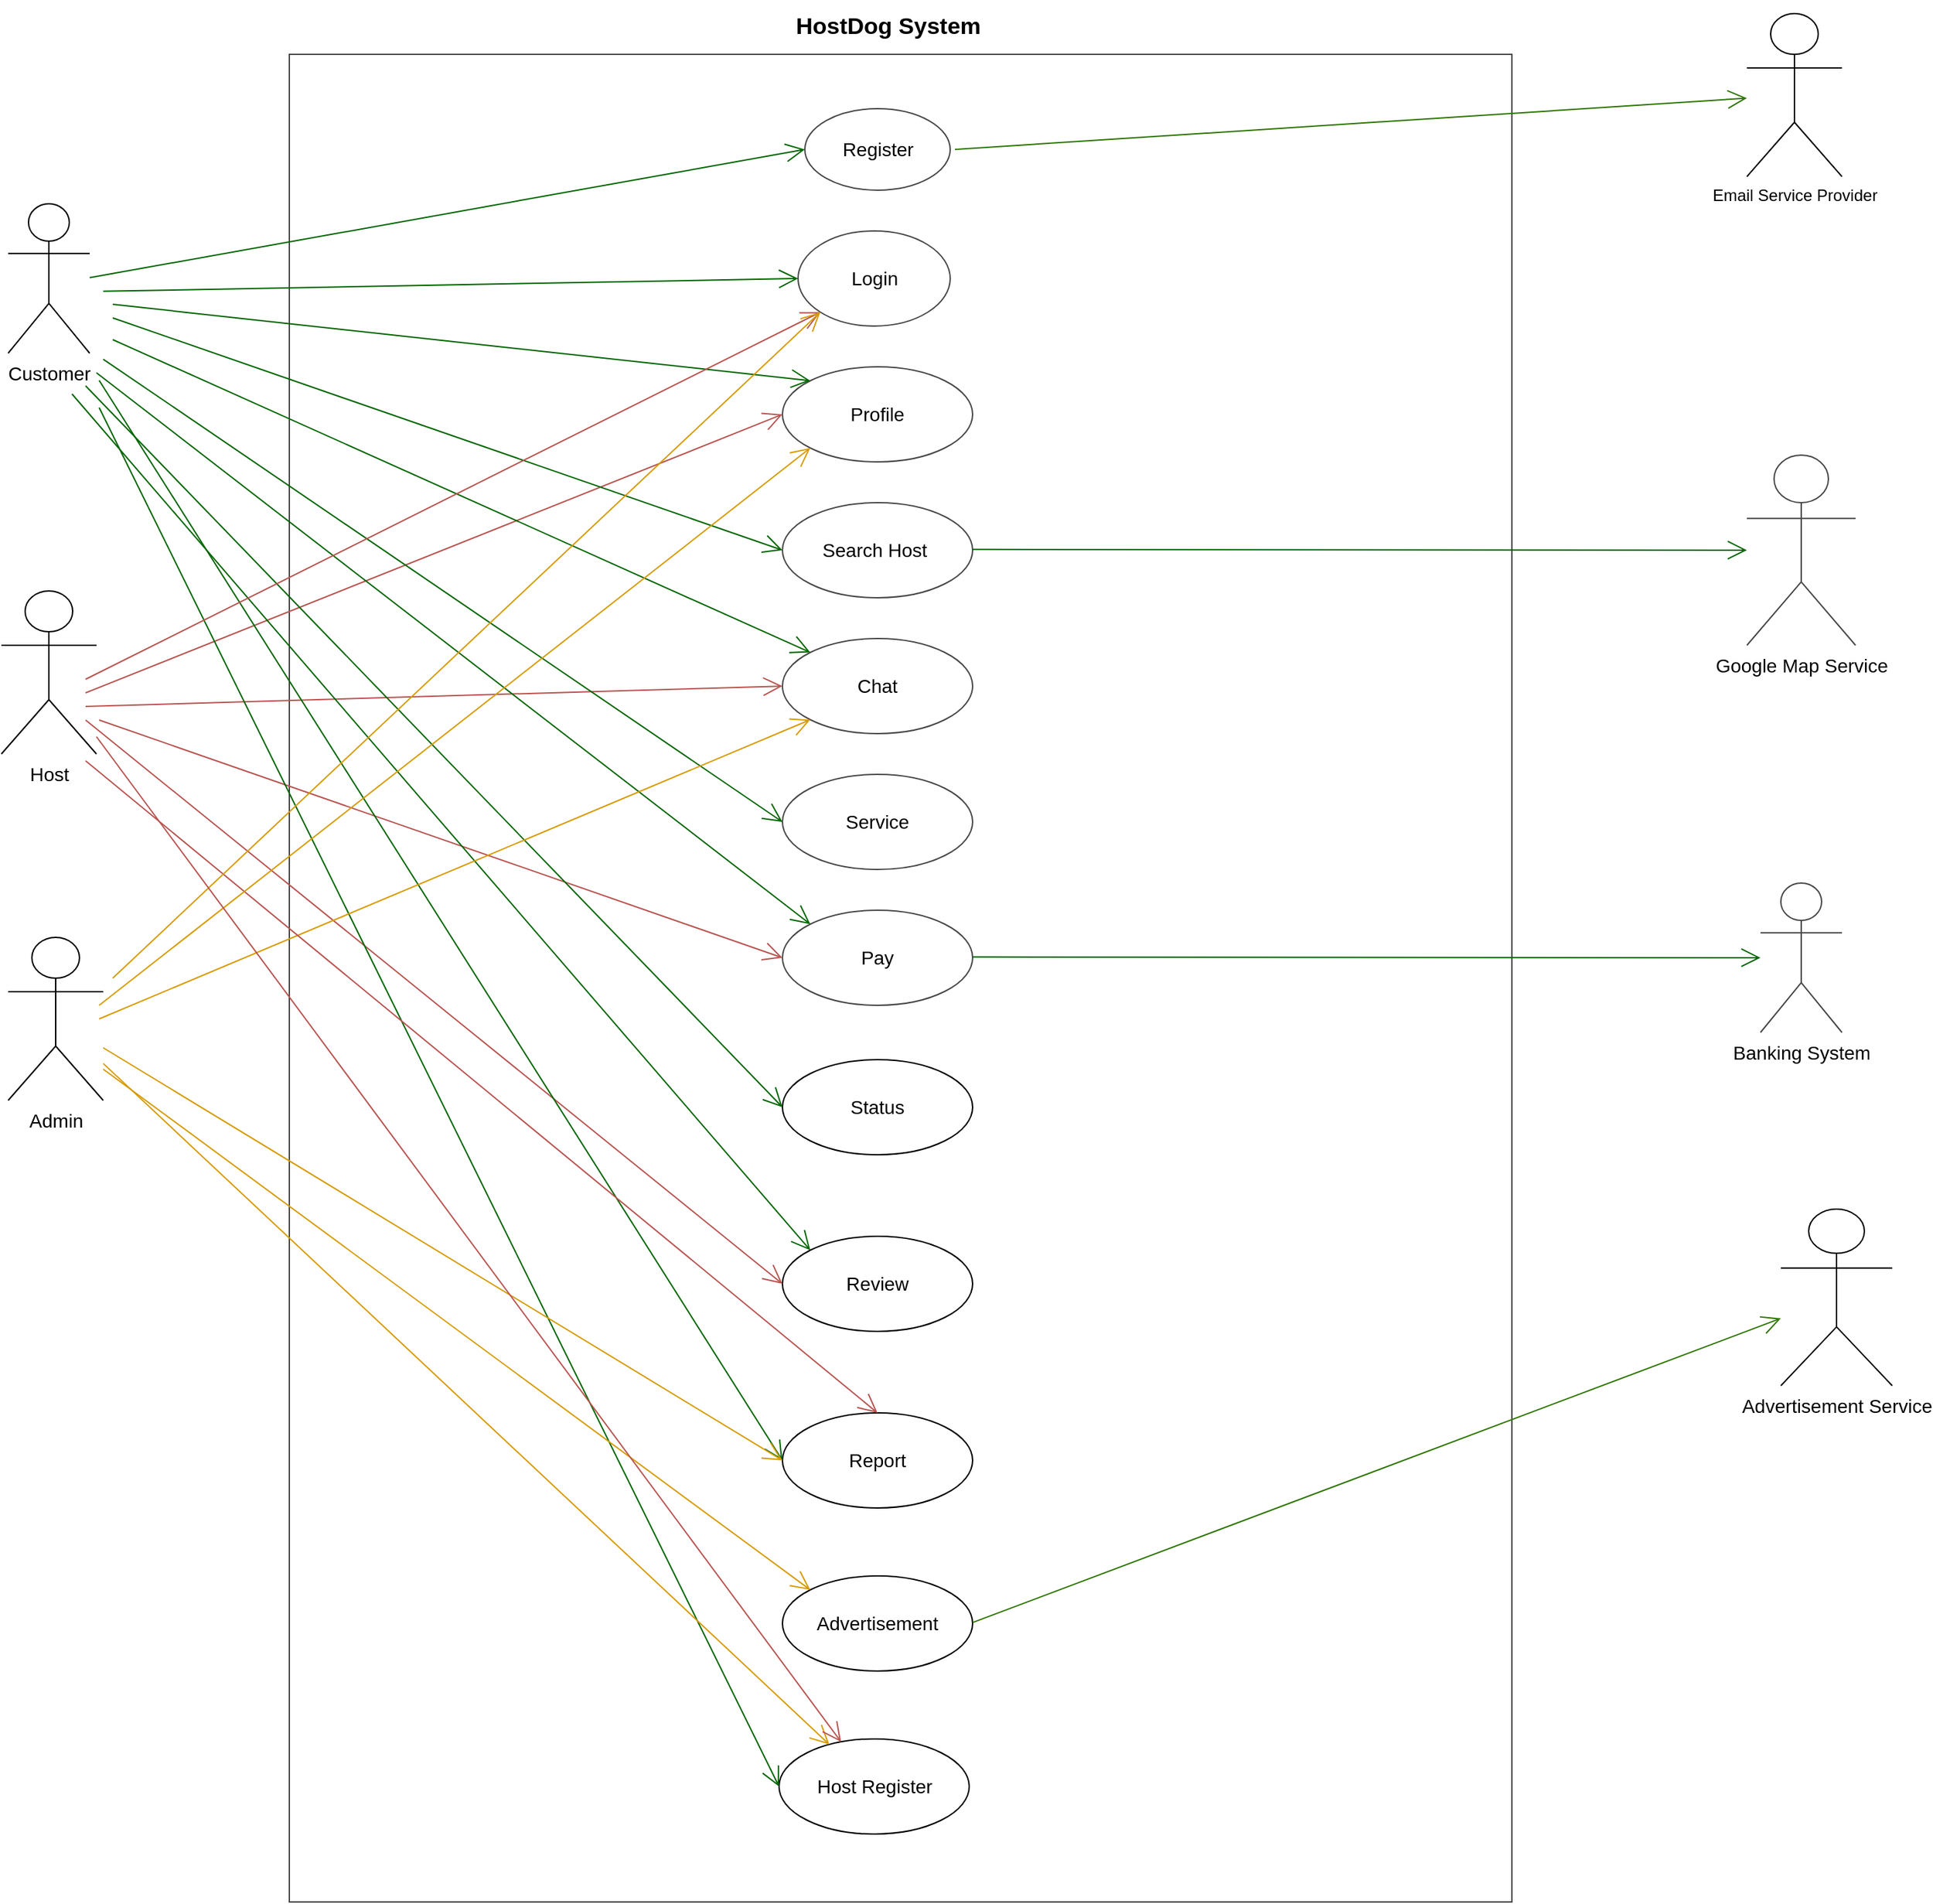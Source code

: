 <mxfile version="14.5.7" type="github" pages="6">
  <diagram id="Mexyh-QVfdH1IOvwsXVK" name="UseCaseDiagram">
    <mxGraphModel dx="3472" dy="1752" grid="1" gridSize="10" guides="1" tooltips="1" connect="1" arrows="1" fold="1" page="1" pageScale="1" pageWidth="2336" pageHeight="1654" math="0" shadow="0">
      <root>
        <mxCell id="0" />
        <mxCell id="1" parent="0" />
        <mxCell id="7seke5HGJvDBwEhgYmq8-2" value="" style="whiteSpace=wrap;html=1;strokeColor=#474747;fontSize=14;" parent="1" vertex="1">
          <mxGeometry x="700" y="80" width="900" height="1360" as="geometry" />
        </mxCell>
        <mxCell id="7seke5HGJvDBwEhgYmq8-4" value="&lt;font style=&quot;font-size: 14px;&quot;&gt;Banking System&lt;/font&gt;" style="shape=umlActor;verticalLabelPosition=bottom;verticalAlign=top;html=1;strokeColor=#474747;fontSize=14;" parent="1" vertex="1">
          <mxGeometry x="1783" y="690" width="60" height="110" as="geometry" />
        </mxCell>
        <mxCell id="7seke5HGJvDBwEhgYmq8-5" value="&lt;font style=&quot;font-size: 14px;&quot;&gt;Pay&lt;/font&gt;" style="ellipse;whiteSpace=wrap;html=1;strokeColor=#474747;fontSize=14;" parent="1" vertex="1">
          <mxGeometry x="1063" y="710" width="140" height="70" as="geometry" />
        </mxCell>
        <mxCell id="7seke5HGJvDBwEhgYmq8-10" value="&lt;font style=&quot;font-size: 14px;&quot;&gt;Register&lt;/font&gt;" style="ellipse;whiteSpace=wrap;html=1;strokeColor=#474747;fontSize=14;" parent="1" vertex="1">
          <mxGeometry x="1079.5" y="120" width="107" height="60" as="geometry" />
        </mxCell>
        <mxCell id="7seke5HGJvDBwEhgYmq8-11" value="&lt;font style=&quot;font-size: 14px;&quot;&gt;Login&lt;/font&gt;" style="ellipse;whiteSpace=wrap;html=1;strokeColor=#474747;fontSize=14;" parent="1" vertex="1">
          <mxGeometry x="1074.5" y="210" width="112" height="70" as="geometry" />
        </mxCell>
        <mxCell id="7seke5HGJvDBwEhgYmq8-12" value="Search Host&amp;nbsp;" style="ellipse;whiteSpace=wrap;html=1;strokeColor=#474747;fontSize=14;" parent="1" vertex="1">
          <mxGeometry x="1063" y="410" width="140" height="70" as="geometry" />
        </mxCell>
        <mxCell id="7seke5HGJvDBwEhgYmq8-13" value="Service" style="ellipse;whiteSpace=wrap;html=1;strokeColor=#474747;fontSize=14;" parent="1" vertex="1">
          <mxGeometry x="1063" y="610" width="140" height="70" as="geometry" />
        </mxCell>
        <mxCell id="7seke5HGJvDBwEhgYmq8-14" value="Chat" style="ellipse;whiteSpace=wrap;html=1;strokeColor=#474747;fontSize=14;" parent="1" vertex="1">
          <mxGeometry x="1063" y="510" width="140" height="70" as="geometry" />
        </mxCell>
        <mxCell id="7seke5HGJvDBwEhgYmq8-15" value="Profile" style="ellipse;whiteSpace=wrap;html=1;strokeColor=#474747;fontSize=14;" parent="1" vertex="1">
          <mxGeometry x="1063" y="310" width="140" height="70" as="geometry" />
        </mxCell>
        <mxCell id="7seke5HGJvDBwEhgYmq8-16" value="&lt;font style=&quot;font-size: 14px;&quot;&gt;Google Map Service&lt;/font&gt;" style="shape=umlActor;verticalLabelPosition=bottom;verticalAlign=top;html=1;strokeColor=#474747;fontSize=14;" parent="1" vertex="1">
          <mxGeometry x="1773" y="375" width="80" height="140" as="geometry" />
        </mxCell>
        <mxCell id="jK9EU0Y0JL07u-Nn-iWM-1" value="Status" style="ellipse;whiteSpace=wrap;html=1;fontSize=14;" parent="1" vertex="1">
          <mxGeometry x="1063" y="820" width="140" height="70" as="geometry" />
        </mxCell>
        <mxCell id="jK9EU0Y0JL07u-Nn-iWM-4" value="Review" style="ellipse;whiteSpace=wrap;html=1;fontSize=14;" parent="1" vertex="1">
          <mxGeometry x="1063" y="950" width="140" height="70" as="geometry" />
        </mxCell>
        <mxCell id="jK9EU0Y0JL07u-Nn-iWM-5" value="Report" style="ellipse;whiteSpace=wrap;html=1;fontSize=14;" parent="1" vertex="1">
          <mxGeometry x="1063" y="1080" width="140" height="70" as="geometry" />
        </mxCell>
        <mxCell id="jK9EU0Y0JL07u-Nn-iWM-6" value="Advertisement" style="ellipse;whiteSpace=wrap;html=1;fontSize=14;" parent="1" vertex="1">
          <mxGeometry x="1063" y="1200" width="140" height="70" as="geometry" />
        </mxCell>
        <mxCell id="jK9EU0Y0JL07u-Nn-iWM-7" value="Host Register" style="ellipse;whiteSpace=wrap;html=1;fontSize=14;" parent="1" vertex="1">
          <mxGeometry x="1060.5" y="1320" width="140" height="70" as="geometry" />
        </mxCell>
        <mxCell id="jK9EU0Y0JL07u-Nn-iWM-9" value="&lt;font style=&quot;font-size: 14px;&quot;&gt;Customer&lt;/font&gt;" style="shape=umlActor;verticalLabelPosition=bottom;verticalAlign=top;html=1;fontSize=14;" parent="1" vertex="1">
          <mxGeometry x="493" y="190" width="60" height="110" as="geometry" />
        </mxCell>
        <mxCell id="jK9EU0Y0JL07u-Nn-iWM-10" value="Host" style="shape=umlActor;verticalLabelPosition=bottom;verticalAlign=top;html=1;fontSize=14;" parent="1" vertex="1">
          <mxGeometry x="488" y="475" width="70" height="120" as="geometry" />
        </mxCell>
        <mxCell id="jK9EU0Y0JL07u-Nn-iWM-11" value="Admin" style="shape=umlActor;verticalLabelPosition=bottom;verticalAlign=top;html=1;fontSize=14;" parent="1" vertex="1">
          <mxGeometry x="493" y="730" width="70" height="120" as="geometry" />
        </mxCell>
        <mxCell id="jK9EU0Y0JL07u-Nn-iWM-15" value="" style="endArrow=open;endFill=1;endSize=12;html=1;fontSize=14;entryX=0;entryY=0.5;entryDx=0;entryDy=0;strokeColor=#006600;" parent="1" target="7seke5HGJvDBwEhgYmq8-10" edge="1">
          <mxGeometry width="160" relative="1" as="geometry">
            <mxPoint x="553" y="244.41" as="sourcePoint" />
            <mxPoint x="713" y="244.41" as="targetPoint" />
          </mxGeometry>
        </mxCell>
        <mxCell id="0R_Olsu7EFZOtXzp0MoQ-6" value="" style="endArrow=open;endFill=1;endSize=12;html=1;entryX=0;entryY=0.5;entryDx=0;entryDy=0;fillColor=#f8cecc;strokeColor=#b85450;" parent="1" target="7seke5HGJvDBwEhgYmq8-15" edge="1">
          <mxGeometry width="160" relative="1" as="geometry">
            <mxPoint x="550" y="550" as="sourcePoint" />
            <mxPoint x="628" y="560" as="targetPoint" />
          </mxGeometry>
        </mxCell>
        <mxCell id="jK9EU0Y0JL07u-Nn-iWM-16" value="" style="endArrow=open;endFill=1;endSize=12;html=1;fontSize=14;entryX=0;entryY=0.5;entryDx=0;entryDy=0;strokeColor=#006600;" parent="1" target="7seke5HGJvDBwEhgYmq8-11" edge="1">
          <mxGeometry width="160" relative="1" as="geometry">
            <mxPoint x="563" y="254.41" as="sourcePoint" />
            <mxPoint x="1089.5" y="160" as="targetPoint" />
          </mxGeometry>
        </mxCell>
        <mxCell id="0R_Olsu7EFZOtXzp0MoQ-7" value="" style="endArrow=open;endFill=1;endSize=12;html=1;entryX=0;entryY=0.5;entryDx=0;entryDy=0;fillColor=#f8cecc;strokeColor=#b85450;" parent="1" target="7seke5HGJvDBwEhgYmq8-14" edge="1">
          <mxGeometry width="160" relative="1" as="geometry">
            <mxPoint x="550" y="560" as="sourcePoint" />
            <mxPoint x="710" y="560" as="targetPoint" />
          </mxGeometry>
        </mxCell>
        <mxCell id="jK9EU0Y0JL07u-Nn-iWM-17" value="" style="endArrow=open;endFill=1;endSize=12;html=1;fontSize=14;entryX=0;entryY=0;entryDx=0;entryDy=0;strokeColor=#006600;" parent="1" target="7seke5HGJvDBwEhgYmq8-15" edge="1">
          <mxGeometry width="160" relative="1" as="geometry">
            <mxPoint x="570" y="264" as="sourcePoint" />
            <mxPoint x="1099.5" y="170" as="targetPoint" />
          </mxGeometry>
        </mxCell>
        <mxCell id="jK9EU0Y0JL07u-Nn-iWM-18" value="" style="endArrow=open;endFill=1;endSize=12;html=1;fontSize=14;entryX=0;entryY=0.5;entryDx=0;entryDy=0;strokeColor=#006600;" parent="1" target="7seke5HGJvDBwEhgYmq8-12" edge="1">
          <mxGeometry width="160" relative="1" as="geometry">
            <mxPoint x="570" y="274" as="sourcePoint" />
            <mxPoint x="1109.5" y="180" as="targetPoint" />
          </mxGeometry>
        </mxCell>
        <mxCell id="jK9EU0Y0JL07u-Nn-iWM-19" value="" style="endArrow=open;endFill=1;endSize=12;html=1;fontSize=14;entryX=0;entryY=0;entryDx=0;entryDy=0;strokeColor=#006600;" parent="1" target="7seke5HGJvDBwEhgYmq8-14" edge="1">
          <mxGeometry width="160" relative="1" as="geometry">
            <mxPoint x="570" y="290" as="sourcePoint" />
            <mxPoint x="1119.5" y="190" as="targetPoint" />
          </mxGeometry>
        </mxCell>
        <mxCell id="jK9EU0Y0JL07u-Nn-iWM-20" value="" style="endArrow=open;endFill=1;endSize=12;html=1;fontSize=14;entryX=0;entryY=0.5;entryDx=0;entryDy=0;strokeColor=#006600;" parent="1" target="7seke5HGJvDBwEhgYmq8-13" edge="1">
          <mxGeometry width="160" relative="1" as="geometry">
            <mxPoint x="563" y="304.41" as="sourcePoint" />
            <mxPoint x="1089.5" y="210" as="targetPoint" />
          </mxGeometry>
        </mxCell>
        <mxCell id="0R_Olsu7EFZOtXzp0MoQ-8" value="" style="endArrow=open;endFill=1;endSize=12;html=1;entryX=0;entryY=0.5;entryDx=0;entryDy=0;fillColor=#f8cecc;strokeColor=#b85450;" parent="1" target="jK9EU0Y0JL07u-Nn-iWM-4" edge="1">
          <mxGeometry width="160" relative="1" as="geometry">
            <mxPoint x="550" y="570" as="sourcePoint" />
            <mxPoint x="710" y="570" as="targetPoint" />
          </mxGeometry>
        </mxCell>
        <mxCell id="0R_Olsu7EFZOtXzp0MoQ-9" value="" style="endArrow=open;endFill=1;endSize=12;html=1;entryX=0;entryY=0.5;entryDx=0;entryDy=0;fillColor=#f8cecc;strokeColor=#b85450;" parent="1" target="7seke5HGJvDBwEhgYmq8-5" edge="1">
          <mxGeometry width="160" relative="1" as="geometry">
            <mxPoint x="560" y="570" as="sourcePoint" />
            <mxPoint x="720" y="570" as="targetPoint" />
          </mxGeometry>
        </mxCell>
        <mxCell id="jK9EU0Y0JL07u-Nn-iWM-21" value="" style="endArrow=open;endFill=1;endSize=12;html=1;fontSize=14;entryX=0;entryY=0;entryDx=0;entryDy=0;strokeColor=#006600;" parent="1" target="7seke5HGJvDBwEhgYmq8-5" edge="1">
          <mxGeometry width="160" relative="1" as="geometry">
            <mxPoint x="558" y="314.41" as="sourcePoint" />
            <mxPoint x="1084.5" y="220" as="targetPoint" />
          </mxGeometry>
        </mxCell>
        <mxCell id="jK9EU0Y0JL07u-Nn-iWM-22" value="" style="endArrow=open;endFill=1;endSize=12;html=1;fontSize=14;entryX=0;entryY=0.5;entryDx=0;entryDy=0;strokeColor=#006600;" parent="1" target="jK9EU0Y0JL07u-Nn-iWM-1" edge="1">
          <mxGeometry width="160" relative="1" as="geometry">
            <mxPoint x="550" y="324" as="sourcePoint" />
            <mxPoint x="1073" y="755.0" as="targetPoint" />
          </mxGeometry>
        </mxCell>
        <mxCell id="jK9EU0Y0JL07u-Nn-iWM-23" value="" style="endArrow=open;endFill=1;endSize=12;html=1;fontSize=14;entryX=0;entryY=0;entryDx=0;entryDy=0;strokeColor=#006600;" parent="1" target="jK9EU0Y0JL07u-Nn-iWM-4" edge="1">
          <mxGeometry width="160" relative="1" as="geometry">
            <mxPoint x="540" y="330" as="sourcePoint" />
            <mxPoint x="1073" y="865.0" as="targetPoint" />
          </mxGeometry>
        </mxCell>
        <mxCell id="jK9EU0Y0JL07u-Nn-iWM-24" value="" style="endArrow=open;endFill=1;endSize=12;html=1;fontSize=14;entryX=0;entryY=0.5;entryDx=0;entryDy=0;strokeColor=#006600;" parent="1" target="jK9EU0Y0JL07u-Nn-iWM-5" edge="1">
          <mxGeometry width="160" relative="1" as="geometry">
            <mxPoint x="560" y="320" as="sourcePoint" />
            <mxPoint x="1083" y="875.0" as="targetPoint" />
          </mxGeometry>
        </mxCell>
        <mxCell id="jK9EU0Y0JL07u-Nn-iWM-26" value="" style="endArrow=open;endFill=1;endSize=12;html=1;fontSize=14;entryX=0;entryY=0.5;entryDx=0;entryDy=0;strokeColor=#006600;" parent="1" target="jK9EU0Y0JL07u-Nn-iWM-7" edge="1">
          <mxGeometry width="160" relative="1" as="geometry">
            <mxPoint x="560" y="340" as="sourcePoint" />
            <mxPoint x="1103" y="895.0" as="targetPoint" />
          </mxGeometry>
        </mxCell>
        <mxCell id="PkpVMLmQylYjBKygu8ZR-4" value="" style="endArrow=open;endFill=1;endSize=12;html=1;fontSize=14;fillColor=#ffe6cc;strokeColor=#d79b00;" parent="1" source="jK9EU0Y0JL07u-Nn-iWM-11" target="jK9EU0Y0JL07u-Nn-iWM-7" edge="1">
          <mxGeometry width="160" relative="1" as="geometry">
            <mxPoint x="563" y="910.002" as="sourcePoint" />
            <mxPoint x="1063" y="1213.74" as="targetPoint" />
          </mxGeometry>
        </mxCell>
        <mxCell id="jK9EU0Y0JL07u-Nn-iWM-27" value="" style="endArrow=open;endFill=1;endSize=12;html=1;fontSize=14;strokeColor=#006600;" parent="1" target="7seke5HGJvDBwEhgYmq8-4" edge="1">
          <mxGeometry width="160" relative="1" as="geometry">
            <mxPoint x="1203" y="744.41" as="sourcePoint" />
            <mxPoint x="1363" y="744.41" as="targetPoint" />
          </mxGeometry>
        </mxCell>
        <mxCell id="PkpVMLmQylYjBKygu8ZR-3" value="" style="endArrow=open;endFill=1;endSize=12;html=1;fontSize=14;entryX=0;entryY=0.5;entryDx=0;entryDy=0;fillColor=#ffe6cc;strokeColor=#d79b00;" parent="1" source="jK9EU0Y0JL07u-Nn-iWM-11" target="jK9EU0Y0JL07u-Nn-iWM-5" edge="1">
          <mxGeometry width="160" relative="1" as="geometry">
            <mxPoint x="630" y="840" as="sourcePoint" />
            <mxPoint x="1033" y="1070.59" as="targetPoint" />
          </mxGeometry>
        </mxCell>
        <mxCell id="jK9EU0Y0JL07u-Nn-iWM-28" value="" style="endArrow=open;endFill=1;endSize=12;html=1;fontSize=14;strokeColor=#006600;" parent="1" target="7seke5HGJvDBwEhgYmq8-16" edge="1">
          <mxGeometry width="160" relative="1" as="geometry">
            <mxPoint x="1203" y="444.41" as="sourcePoint" />
            <mxPoint x="1363" y="444.41" as="targetPoint" />
          </mxGeometry>
        </mxCell>
        <mxCell id="0R_Olsu7EFZOtXzp0MoQ-10" value="" style="endArrow=open;endFill=1;endSize=12;html=1;entryX=0;entryY=1;entryDx=0;entryDy=0;fillColor=#f8cecc;strokeColor=#b85450;" parent="1" target="7seke5HGJvDBwEhgYmq8-11" edge="1">
          <mxGeometry width="160" relative="1" as="geometry">
            <mxPoint x="550" y="540" as="sourcePoint" />
            <mxPoint x="710" y="540" as="targetPoint" />
          </mxGeometry>
        </mxCell>
        <mxCell id="jK9EU0Y0JL07u-Nn-iWM-30" value="" style="endArrow=open;endFill=1;endSize=12;html=1;fontSize=14;entryX=0;entryY=0;entryDx=0;entryDy=0;fillColor=#ffe6cc;strokeColor=#d79b00;" parent="1" target="jK9EU0Y0JL07u-Nn-iWM-6" edge="1">
          <mxGeometry width="160" relative="1" as="geometry">
            <mxPoint x="563" y="827.0" as="sourcePoint" />
            <mxPoint x="1085.21" y="1106.426" as="targetPoint" />
          </mxGeometry>
        </mxCell>
        <mxCell id="0R_Olsu7EFZOtXzp0MoQ-11" value="" style="endArrow=open;endFill=1;endSize=12;html=1;entryX=0;entryY=1;entryDx=0;entryDy=0;fillColor=#ffe6cc;strokeColor=#d79b00;" parent="1" target="7seke5HGJvDBwEhgYmq8-14" edge="1">
          <mxGeometry width="160" relative="1" as="geometry">
            <mxPoint x="560" y="790" as="sourcePoint" />
            <mxPoint x="720" y="790" as="targetPoint" />
          </mxGeometry>
        </mxCell>
        <mxCell id="0R_Olsu7EFZOtXzp0MoQ-12" value="" style="endArrow=open;endFill=1;endSize=12;html=1;entryX=0.5;entryY=0;entryDx=0;entryDy=0;fillColor=#f8cecc;strokeColor=#b85450;" parent="1" target="jK9EU0Y0JL07u-Nn-iWM-5" edge="1">
          <mxGeometry width="160" relative="1" as="geometry">
            <mxPoint x="550" y="600" as="sourcePoint" />
            <mxPoint x="710" y="600" as="targetPoint" />
          </mxGeometry>
        </mxCell>
        <mxCell id="zLv4j2PLIOaYH048e3H3-1" value="Advertisement Service" style="shape=umlActor;verticalLabelPosition=bottom;verticalAlign=top;html=1;fontSize=14;" parent="1" vertex="1">
          <mxGeometry x="1798" y="930" width="82" height="130" as="geometry" />
        </mxCell>
        <mxCell id="0R_Olsu7EFZOtXzp0MoQ-13" value="" style="endArrow=open;endFill=1;endSize=12;html=1;entryX=0;entryY=1;entryDx=0;entryDy=0;fillColor=#ffe6cc;strokeColor=#d79b00;" parent="1" target="7seke5HGJvDBwEhgYmq8-15" edge="1">
          <mxGeometry width="160" relative="1" as="geometry">
            <mxPoint x="560" y="780" as="sourcePoint" />
            <mxPoint x="720" y="780" as="targetPoint" />
          </mxGeometry>
        </mxCell>
        <mxCell id="zLv4j2PLIOaYH048e3H3-2" value="" style="endArrow=open;endFill=1;endSize=12;html=1;fontSize=14;fillColor=#60a917;strokeColor=#2D7600;" parent="1" target="zLv4j2PLIOaYH048e3H3-1" edge="1">
          <mxGeometry width="160" relative="1" as="geometry">
            <mxPoint x="1203" y="1234.29" as="sourcePoint" />
            <mxPoint x="1363" y="1234.29" as="targetPoint" />
          </mxGeometry>
        </mxCell>
        <mxCell id="0R_Olsu7EFZOtXzp0MoQ-14" value="" style="endArrow=open;endFill=1;endSize=12;html=1;entryX=0;entryY=1;entryDx=0;entryDy=0;fillColor=#ffe6cc;strokeColor=#d79b00;" parent="1" target="7seke5HGJvDBwEhgYmq8-11" edge="1">
          <mxGeometry width="160" relative="1" as="geometry">
            <mxPoint x="570" y="760" as="sourcePoint" />
            <mxPoint x="730" y="760" as="targetPoint" />
          </mxGeometry>
        </mxCell>
        <mxCell id="PkpVMLmQylYjBKygu8ZR-9" value="" style="endArrow=open;endFill=1;endSize=12;html=1;fillColor=#f8cecc;strokeColor=#b85450;" parent="1" source="jK9EU0Y0JL07u-Nn-iWM-10" target="jK9EU0Y0JL07u-Nn-iWM-7" edge="1">
          <mxGeometry width="160" relative="1" as="geometry">
            <mxPoint x="520" y="630" as="sourcePoint" />
            <mxPoint x="1033" y="1045" as="targetPoint" />
          </mxGeometry>
        </mxCell>
        <mxCell id="0R_Olsu7EFZOtXzp0MoQ-17" value="&lt;b&gt;&lt;font style=&quot;font-size: 17px&quot;&gt;HostDog System&lt;/font&gt;&lt;/b&gt;" style="text;html=1;strokeColor=none;fillColor=none;align=center;verticalAlign=middle;whiteSpace=wrap;rounded=0;" parent="1" vertex="1">
          <mxGeometry x="1021" y="40" width="240" height="40" as="geometry" />
        </mxCell>
        <mxCell id="9mJcldZ9zjyjIcuI8sHg-1" value="Email Service Provider" style="shape=umlActor;verticalLabelPosition=bottom;verticalAlign=top;html=1;" parent="1" vertex="1">
          <mxGeometry x="1773" y="50" width="70" height="120" as="geometry" />
        </mxCell>
        <mxCell id="9mJcldZ9zjyjIcuI8sHg-3" value="" style="endArrow=open;endFill=1;endSize=12;html=1;fillColor=#60a917;strokeColor=#2D7600;" parent="1" target="9mJcldZ9zjyjIcuI8sHg-1" edge="1">
          <mxGeometry width="160" relative="1" as="geometry">
            <mxPoint x="1190" y="150" as="sourcePoint" />
            <mxPoint x="1350" y="150" as="targetPoint" />
          </mxGeometry>
        </mxCell>
      </root>
    </mxGraphModel>
  </diagram>
  <diagram id="kon6Zenmqw-0LFxZehq8" name="CLB-Register">
    <mxGraphModel dx="1447" dy="730" grid="1" gridSize="10" guides="1" tooltips="1" connect="1" arrows="1" fold="1" page="1" pageScale="1" pageWidth="1654" pageHeight="1169" math="0" shadow="0">
      <root>
        <mxCell id="cA1usiHI4Ry-v-ok0yh2-0" />
        <mxCell id="cA1usiHI4Ry-v-ok0yh2-1" parent="cA1usiHI4Ry-v-ok0yh2-0" />
        <mxCell id="hT7dHTsYhGbZ_ECYWviY-1" style="edgeStyle=orthogonalEdgeStyle;rounded=0;orthogonalLoop=1;jettySize=auto;html=1;entryX=0;entryY=0.5;entryDx=0;entryDy=0;" parent="cA1usiHI4Ry-v-ok0yh2-1" source="vVb3NQOuNb0TC9THoUii-0" target="hT7dHTsYhGbZ_ECYWviY-0" edge="1">
          <mxGeometry relative="1" as="geometry" />
        </mxCell>
        <mxCell id="vVb3NQOuNb0TC9THoUii-0" value="&lt;font style=&quot;font-size: 14px;&quot;&gt;Customer&lt;/font&gt;" style="shape=umlActor;verticalLabelPosition=bottom;verticalAlign=top;html=1;fontSize=14;" parent="cA1usiHI4Ry-v-ok0yh2-1" vertex="1">
          <mxGeometry x="238" y="20" width="60" height="110" as="geometry" />
        </mxCell>
        <mxCell id="Qlz9cl2_w5BcEz7_zVPJ-0" value="RegisterForm" style="shape=umlBoundary;whiteSpace=wrap;html=1;" parent="cA1usiHI4Ry-v-ok0yh2-1" vertex="1">
          <mxGeometry x="414" y="250" width="140" height="110" as="geometry" />
        </mxCell>
        <mxCell id="Qlz9cl2_w5BcEz7_zVPJ-1" value="RegisterController" style="ellipse;shape=umlControl;whiteSpace=wrap;html=1;" parent="cA1usiHI4Ry-v-ok0yh2-1" vertex="1">
          <mxGeometry x="750" y="300" width="116" height="130" as="geometry" />
        </mxCell>
        <mxCell id="3HvZLthq94q8G1NZ67yi-3" style="edgeStyle=orthogonalEdgeStyle;rounded=0;orthogonalLoop=1;jettySize=auto;html=1;" parent="cA1usiHI4Ry-v-ok0yh2-1" source="hT7dHTsYhGbZ_ECYWviY-0" edge="1">
          <mxGeometry relative="1" as="geometry">
            <mxPoint x="1318" y="75" as="targetPoint" />
          </mxGeometry>
        </mxCell>
        <mxCell id="hT7dHTsYhGbZ_ECYWviY-0" value="Register" style="ellipse;whiteSpace=wrap;html=1;" parent="cA1usiHI4Ry-v-ok0yh2-1" vertex="1">
          <mxGeometry x="748" y="40" width="140" height="70" as="geometry" />
        </mxCell>
        <mxCell id="Qlz9cl2_w5BcEz7_zVPJ-3" value="Account" style="ellipse;shape=umlEntity;whiteSpace=wrap;html=1;" parent="cA1usiHI4Ry-v-ok0yh2-1" vertex="1">
          <mxGeometry x="750" y="584" width="120" height="120" as="geometry" />
        </mxCell>
        <mxCell id="3HvZLthq94q8G1NZ67yi-1" value="&lt;font style=&quot;font-size: 14px;&quot;&gt;Customer&lt;/font&gt;" style="shape=umlActor;verticalLabelPosition=bottom;verticalAlign=top;html=1;fontSize=14;" parent="cA1usiHI4Ry-v-ok0yh2-1" vertex="1">
          <mxGeometry x="130" y="240" width="60" height="110" as="geometry" />
        </mxCell>
        <mxCell id="3HvZLthq94q8G1NZ67yi-2" value="Email Service Provider" style="shape=umlActor;verticalLabelPosition=bottom;verticalAlign=top;html=1;" parent="cA1usiHI4Ry-v-ok0yh2-1" vertex="1">
          <mxGeometry x="1318" y="20" width="60" height="100" as="geometry" />
        </mxCell>
        <mxCell id="hu-85MAL2ENkbZeGFaKE-0" value="Email System" style="shape=umlBoundary;whiteSpace=wrap;html=1;" parent="cA1usiHI4Ry-v-ok0yh2-1" vertex="1">
          <mxGeometry x="1080" y="252.5" width="130" height="105" as="geometry" />
        </mxCell>
        <mxCell id="hu-85MAL2ENkbZeGFaKE-1" value="&lt;font style=&quot;font-size: 14px&quot;&gt;2//Make register&lt;/font&gt;" style="endArrow=open;endFill=1;endSize=12;html=1;entryX=-0.026;entryY=0.562;entryDx=0;entryDy=0;entryPerimeter=0;exitX=1.015;exitY=0.535;exitDx=0;exitDy=0;exitPerimeter=0;" parent="cA1usiHI4Ry-v-ok0yh2-1" source="Qlz9cl2_w5BcEz7_zVPJ-0" target="Qlz9cl2_w5BcEz7_zVPJ-1" edge="1">
          <mxGeometry x="0.202" y="29" width="160" relative="1" as="geometry">
            <mxPoint x="550" y="330" as="sourcePoint" />
            <mxPoint x="610" y="304.5" as="targetPoint" />
            <mxPoint as="offset" />
          </mxGeometry>
        </mxCell>
        <mxCell id="hu-85MAL2ENkbZeGFaKE-2" value="&lt;font style=&quot;font-size: 14px&quot;&gt;3// Check duplicate&lt;/font&gt;" style="endArrow=open;endFill=1;endSize=12;html=1;entryX=-0.031;entryY=0.519;entryDx=0;entryDy=0;entryPerimeter=0;exitX=1.001;exitY=0.596;exitDx=0;exitDy=0;exitPerimeter=0;" parent="cA1usiHI4Ry-v-ok0yh2-1" source="Qlz9cl2_w5BcEz7_zVPJ-1" target="hu-85MAL2ENkbZeGFaKE-0" edge="1">
          <mxGeometry x="-1" y="-190" width="160" relative="1" as="geometry">
            <mxPoint x="836" y="357.5" as="sourcePoint" />
            <mxPoint x="996" y="357.5" as="targetPoint" />
            <mxPoint x="-197" y="-48" as="offset" />
          </mxGeometry>
        </mxCell>
        <mxCell id="I6n1NVJinmyCzIgmMZjx-0" value="4//Confirm email" style="edgeLabel;html=1;align=center;verticalAlign=middle;resizable=0;points=[];fontSize=14;" parent="hu-85MAL2ENkbZeGFaKE-2" connectable="0" vertex="1">
          <mxGeometry x="-0.165" y="2" relative="1" as="geometry">
            <mxPoint x="-12.69" y="-26.29" as="offset" />
          </mxGeometry>
        </mxCell>
        <mxCell id="hu-85MAL2ENkbZeGFaKE-3" value="" style="endArrow=open;endFill=1;endSize=12;html=1;entryX=-0.029;entryY=0.518;entryDx=0;entryDy=0;entryPerimeter=0;" parent="cA1usiHI4Ry-v-ok0yh2-1" target="Qlz9cl2_w5BcEz7_zVPJ-0" edge="1">
          <mxGeometry width="160" relative="1" as="geometry">
            <mxPoint x="190" y="307" as="sourcePoint" />
            <mxPoint x="280" y="304.5" as="targetPoint" />
          </mxGeometry>
        </mxCell>
        <mxCell id="qSIsPP6fUrd50bmzlpF6-2" value="&lt;font style=&quot;font-size: 16px&quot;&gt;1//Submit registration form&lt;/font&gt;" style="edgeLabel;html=1;align=center;verticalAlign=bottom;resizable=0;points=[];labelPosition=center;verticalLabelPosition=top;" parent="hu-85MAL2ENkbZeGFaKE-3" vertex="1" connectable="0">
          <mxGeometry x="0.182" y="-4" relative="1" as="geometry">
            <mxPoint x="-22" y="-20.99" as="offset" />
          </mxGeometry>
        </mxCell>
        <mxCell id="F-82TTOImk3TlKUgmldE-2" value="&lt;font style=&quot;font-size: 16px&quot;&gt;7//Get account information&lt;/font&gt;" style="edgeLabel;html=1;align=center;verticalAlign=middle;resizable=0;points=[];" parent="hu-85MAL2ENkbZeGFaKE-3" vertex="1" connectable="0">
          <mxGeometry x="-0.347" y="-1" relative="1" as="geometry">
            <mxPoint x="38.57" y="22.01" as="offset" />
          </mxGeometry>
        </mxCell>
        <mxCell id="hu-85MAL2ENkbZeGFaKE-4" value="Email Service Provider" style="shape=umlActor;verticalLabelPosition=bottom;verticalAlign=top;html=1;" parent="cA1usiHI4Ry-v-ok0yh2-1" vertex="1">
          <mxGeometry x="1370" y="260" width="60" height="90" as="geometry" />
        </mxCell>
        <mxCell id="hu-85MAL2ENkbZeGFaKE-5" value="&lt;font style=&quot;font-size: 14px&quot;&gt;5//Confirm email&lt;/font&gt;" style="endArrow=open;endFill=1;endSize=12;html=1;" parent="cA1usiHI4Ry-v-ok0yh2-1" edge="1">
          <mxGeometry y="15" width="160" relative="1" as="geometry">
            <mxPoint x="1210" y="304.5" as="sourcePoint" />
            <mxPoint x="1370" y="304.5" as="targetPoint" />
            <mxPoint y="1" as="offset" />
          </mxGeometry>
        </mxCell>
        <mxCell id="bnhqImv1borsZZYGAI0_-0" value="" style="endArrow=open;endFill=1;endSize=12;html=1;entryX=0.5;entryY=0;entryDx=0;entryDy=0;" parent="cA1usiHI4Ry-v-ok0yh2-1" target="Qlz9cl2_w5BcEz7_zVPJ-3" edge="1">
          <mxGeometry width="160" relative="1" as="geometry">
            <mxPoint x="810" y="430" as="sourcePoint" />
            <mxPoint x="970" y="430" as="targetPoint" />
          </mxGeometry>
        </mxCell>
        <mxCell id="F-82TTOImk3TlKUgmldE-0" value="&lt;font style=&quot;font-size: 16px&quot;&gt;6//Make account&lt;/font&gt;" style="edgeLabel;html=1;align=center;verticalAlign=middle;resizable=0;points=[];" parent="bnhqImv1borsZZYGAI0_-0" vertex="1" connectable="0">
          <mxGeometry x="-0.479" y="4" relative="1" as="geometry">
            <mxPoint x="74" y="40" as="offset" />
          </mxGeometry>
        </mxCell>
      </root>
    </mxGraphModel>
  </diagram>
  <diagram id="2rXCR8b4nmBVMp84sB63" name="CLB-Login">
    <mxGraphModel dx="868" dy="438" grid="1" gridSize="10" guides="1" tooltips="1" connect="1" arrows="1" fold="1" page="1" pageScale="1" pageWidth="1654" pageHeight="1169" math="0" shadow="0">
      <root>
        <mxCell id="kfWoRPcMvtJoPvEGtfzC-0" />
        <mxCell id="kfWoRPcMvtJoPvEGtfzC-1" parent="kfWoRPcMvtJoPvEGtfzC-0" />
        <mxCell id="gEOvWEnlqOa-AiD608XF-0" style="edgeStyle=orthogonalEdgeStyle;rounded=0;orthogonalLoop=1;jettySize=auto;html=1;entryX=0;entryY=0.5;entryDx=0;entryDy=0;" parent="kfWoRPcMvtJoPvEGtfzC-1" source="gEOvWEnlqOa-AiD608XF-1" target="gEOvWEnlqOa-AiD608XF-2" edge="1">
          <mxGeometry relative="1" as="geometry" />
        </mxCell>
        <mxCell id="gEOvWEnlqOa-AiD608XF-1" value="&lt;font style=&quot;font-size: 14px;&quot;&gt;Customer&lt;/font&gt;" style="shape=umlActor;verticalLabelPosition=bottom;verticalAlign=top;html=1;fontSize=14;" parent="kfWoRPcMvtJoPvEGtfzC-1" vertex="1">
          <mxGeometry x="310" y="20" width="60" height="110" as="geometry" />
        </mxCell>
        <mxCell id="gEOvWEnlqOa-AiD608XF-2" value="Login" style="ellipse;whiteSpace=wrap;html=1;" parent="kfWoRPcMvtJoPvEGtfzC-1" vertex="1">
          <mxGeometry x="820" y="40" width="140" height="70" as="geometry" />
        </mxCell>
        <mxCell id="RGIpCKkgTNXrHRtyxJzd-0" value="LoginForm" style="shape=umlBoundary;whiteSpace=wrap;html=1;" parent="kfWoRPcMvtJoPvEGtfzC-1" vertex="1">
          <mxGeometry x="524" y="250" width="140" height="110" as="geometry" />
        </mxCell>
        <mxCell id="RGIpCKkgTNXrHRtyxJzd-1" value="LoginController" style="ellipse;shape=umlControl;whiteSpace=wrap;html=1;" parent="kfWoRPcMvtJoPvEGtfzC-1" vertex="1">
          <mxGeometry x="858.5" y="300" width="116" height="130" as="geometry" />
        </mxCell>
        <mxCell id="RGIpCKkgTNXrHRtyxJzd-2" value="&lt;font style=&quot;font-size: 14px;&quot;&gt;Customer&lt;/font&gt;" style="shape=umlActor;verticalLabelPosition=bottom;verticalAlign=top;html=1;fontSize=14;" parent="kfWoRPcMvtJoPvEGtfzC-1" vertex="1">
          <mxGeometry x="240" y="240" width="60" height="110" as="geometry" />
        </mxCell>
        <mxCell id="RGIpCKkgTNXrHRtyxJzd-3" value="" style="endArrow=open;endFill=1;endSize=12;html=1;entryX=-0.026;entryY=0.562;entryDx=0;entryDy=0;entryPerimeter=0;exitX=1.015;exitY=0.535;exitDx=0;exitDy=0;exitPerimeter=0;" parent="kfWoRPcMvtJoPvEGtfzC-1" source="RGIpCKkgTNXrHRtyxJzd-0" target="RGIpCKkgTNXrHRtyxJzd-1" edge="1">
          <mxGeometry x="0.202" y="29" width="160" relative="1" as="geometry">
            <mxPoint x="660" y="330" as="sourcePoint" />
            <mxPoint x="720" y="304.5" as="targetPoint" />
            <mxPoint as="offset" />
          </mxGeometry>
        </mxCell>
        <mxCell id="NGkPo3UxEnLcQcfE4mxp-1" value="&lt;font style=&quot;font-size: 16px&quot;&gt;2//Make a login&lt;/font&gt;" style="edgeLabel;html=1;align=center;verticalAlign=middle;resizable=0;points=[];" parent="RGIpCKkgTNXrHRtyxJzd-3" vertex="1" connectable="0">
          <mxGeometry x="-0.214" y="1" relative="1" as="geometry">
            <mxPoint as="offset" />
          </mxGeometry>
        </mxCell>
        <mxCell id="RGIpCKkgTNXrHRtyxJzd-4" value="" style="endArrow=open;endFill=1;endSize=12;html=1;entryX=-0.029;entryY=0.518;entryDx=0;entryDy=0;entryPerimeter=0;" parent="kfWoRPcMvtJoPvEGtfzC-1" target="RGIpCKkgTNXrHRtyxJzd-0" edge="1">
          <mxGeometry width="160" relative="1" as="geometry">
            <mxPoint x="300" y="307" as="sourcePoint" />
            <mxPoint x="390" y="304.5" as="targetPoint" />
          </mxGeometry>
        </mxCell>
        <mxCell id="iLiPjA-qrugXU-KXnqVd-0" value="&lt;font style=&quot;font-size: 16px&quot;&gt;1//Submit login form&lt;br&gt;4//Receive access token&lt;br&gt;&lt;/font&gt;" style="edgeLabel;html=1;align=left;verticalAlign=middle;resizable=0;points=[];" parent="RGIpCKkgTNXrHRtyxJzd-4" vertex="1" connectable="0">
          <mxGeometry x="0.3" y="3" relative="1" as="geometry">
            <mxPoint x="-102.86" y="-23.99" as="offset" />
          </mxGeometry>
        </mxCell>
        <mxCell id="z2cBcHnpE9qOM53k_k_1-0" value="Account" style="ellipse;shape=umlEntity;whiteSpace=wrap;html=1;" parent="kfWoRPcMvtJoPvEGtfzC-1" vertex="1">
          <mxGeometry x="861.5" y="540" width="113" height="110" as="geometry" />
        </mxCell>
        <mxCell id="z2cBcHnpE9qOM53k_k_1-2" value="" style="endArrow=open;endFill=1;endSize=12;html=1;exitX=0.507;exitY=1.005;exitDx=0;exitDy=0;exitPerimeter=0;entryX=0.5;entryY=0;entryDx=0;entryDy=0;" parent="kfWoRPcMvtJoPvEGtfzC-1" source="RGIpCKkgTNXrHRtyxJzd-1" target="z2cBcHnpE9qOM53k_k_1-0" edge="1">
          <mxGeometry width="160" relative="1" as="geometry">
            <mxPoint x="930" y="460" as="sourcePoint" />
            <mxPoint x="1090" y="460" as="targetPoint" />
          </mxGeometry>
        </mxCell>
        <mxCell id="NGkPo3UxEnLcQcfE4mxp-0" value="&lt;font style=&quot;font-size: 16px&quot;&gt;3//Check Account&lt;/font&gt;" style="edgeLabel;html=1;align=center;verticalAlign=middle;resizable=0;points=[];" parent="z2cBcHnpE9qOM53k_k_1-2" vertex="1" connectable="0">
          <mxGeometry x="-0.32" y="-1" relative="1" as="geometry">
            <mxPoint as="offset" />
          </mxGeometry>
        </mxCell>
      </root>
    </mxGraphModel>
  </diagram>
  <diagram id="3uyKs8d7VUoPnfdS8vwq" name="CLB-Profile">
    <mxGraphModel dx="1021" dy="515" grid="1" gridSize="10" guides="1" tooltips="1" connect="1" arrows="1" fold="1" page="1" pageScale="1" pageWidth="1100" pageHeight="850" math="0" shadow="0">
      <root>
        <mxCell id="Gs6ShuFbnnxZqoUonfBV-0" />
        <mxCell id="Gs6ShuFbnnxZqoUonfBV-1" parent="Gs6ShuFbnnxZqoUonfBV-0" />
        <mxCell id="g0KSQeOsXH4KmYk2n6bx-0" value="Customer" style="shape=umlActor;verticalLabelPosition=bottom;verticalAlign=top;html=1;" parent="Gs6ShuFbnnxZqoUonfBV-1" vertex="1">
          <mxGeometry x="120" y="180" width="30" height="60" as="geometry" />
        </mxCell>
        <mxCell id="7SPKPp99tnGXZ-MaHYpu-0" value="Host" style="shape=umlActor;verticalLabelPosition=bottom;verticalAlign=top;html=1;" parent="Gs6ShuFbnnxZqoUonfBV-1" vertex="1">
          <mxGeometry x="70" y="310" width="30" height="60" as="geometry" />
        </mxCell>
        <mxCell id="7SPKPp99tnGXZ-MaHYpu-1" value="Admin" style="shape=umlActor;verticalLabelPosition=bottom;verticalAlign=top;html=1;" parent="Gs6ShuFbnnxZqoUonfBV-1" vertex="1">
          <mxGeometry x="120" y="440" width="30" height="60" as="geometry" />
        </mxCell>
        <mxCell id="VEpAzx9RES3qivWsoZ7i-0" value="ProfileForm" style="shape=umlBoundary;whiteSpace=wrap;html=1;" parent="Gs6ShuFbnnxZqoUonfBV-1" vertex="1">
          <mxGeometry x="260" y="300" width="100" height="80" as="geometry" />
        </mxCell>
        <mxCell id="VEpAzx9RES3qivWsoZ7i-1" value="ProfileController" style="ellipse;shape=umlControl;whiteSpace=wrap;html=1;" parent="Gs6ShuFbnnxZqoUonfBV-1" vertex="1">
          <mxGeometry x="504" y="287.5" width="93" height="105" as="geometry" />
        </mxCell>
        <mxCell id="VEpAzx9RES3qivWsoZ7i-2" value="Profile" style="ellipse;shape=umlEntity;whiteSpace=wrap;html=1;" parent="Gs6ShuFbnnxZqoUonfBV-1" vertex="1">
          <mxGeometry x="280" y="600" width="80" height="80" as="geometry" />
        </mxCell>
        <mxCell id="adc5VH8tTgp8CeKMvPYa-0" value="Account" style="ellipse;shape=umlEntity;whiteSpace=wrap;html=1;" parent="Gs6ShuFbnnxZqoUonfBV-1" vertex="1">
          <mxGeometry x="410" y="450" width="80" height="80" as="geometry" />
        </mxCell>
        <mxCell id="zcAvUOkYAfO7gI5giqOM-0" value="Dog" style="ellipse;shape=umlEntity;whiteSpace=wrap;html=1;" parent="Gs6ShuFbnnxZqoUonfBV-1" vertex="1">
          <mxGeometry x="504" y="580" width="80" height="80" as="geometry" />
        </mxCell>
        <mxCell id="uopXJLp7DwHgjF2LpnKw-0" value="" style="endArrow=open;endFill=1;endSize=12;html=1;exitX=0.5;exitY=0.5;exitDx=0;exitDy=0;exitPerimeter=0;entryX=0.508;entryY=-0.022;entryDx=0;entryDy=0;entryPerimeter=0;" parent="Gs6ShuFbnnxZqoUonfBV-1" source="g0KSQeOsXH4KmYk2n6bx-0" target="VEpAzx9RES3qivWsoZ7i-0" edge="1">
          <mxGeometry width="160" relative="1" as="geometry">
            <mxPoint x="170" y="220" as="sourcePoint" />
            <mxPoint x="330" y="220" as="targetPoint" />
          </mxGeometry>
        </mxCell>
        <mxCell id="uopXJLp7DwHgjF2LpnKw-9" value="1//Confirm profile form&lt;br&gt;7//Get edit profile response" style="edgeLabel;html=1;align=left;verticalAlign=middle;resizable=0;points=[];" parent="uopXJLp7DwHgjF2LpnKw-0" vertex="1" connectable="0">
          <mxGeometry x="-0.255" relative="1" as="geometry">
            <mxPoint x="-30.24" y="7.25" as="offset" />
          </mxGeometry>
        </mxCell>
        <mxCell id="uopXJLp7DwHgjF2LpnKw-1" value="" style="endArrow=open;endFill=1;endSize=12;html=1;exitX=0.5;exitY=0.5;exitDx=0;exitDy=0;exitPerimeter=0;" parent="Gs6ShuFbnnxZqoUonfBV-1" source="7SPKPp99tnGXZ-MaHYpu-0" edge="1">
          <mxGeometry width="160" relative="1" as="geometry">
            <mxPoint x="140" y="340" as="sourcePoint" />
            <mxPoint x="260" y="340" as="targetPoint" />
          </mxGeometry>
        </mxCell>
        <mxCell id="uopXJLp7DwHgjF2LpnKw-2" value="" style="endArrow=open;endFill=1;endSize=12;html=1;entryX=0.508;entryY=1.038;entryDx=0;entryDy=0;entryPerimeter=0;" parent="Gs6ShuFbnnxZqoUonfBV-1" target="VEpAzx9RES3qivWsoZ7i-0" edge="1">
          <mxGeometry width="160" relative="1" as="geometry">
            <mxPoint x="130" y="470" as="sourcePoint" />
            <mxPoint x="290" y="470" as="targetPoint" />
          </mxGeometry>
        </mxCell>
        <mxCell id="uopXJLp7DwHgjF2LpnKw-6" value="Basic flow&lt;br&gt;&lt;ul&gt;&lt;li&gt;Customer, Host, Admin ทำการยืนยันฟอร์มแก้ไขข้อมูล Profile&lt;/li&gt;&lt;li&gt;ระบบทำการตรวจสอบข้อมูลว่า Format ของข้อมูลถูกต้องหรือไม่&lt;/li&gt;&lt;li&gt;ทำการบันทึกข้อมูลไปยัง Profile ของผู้บันทึก&lt;/li&gt;&lt;li&gt;Customer ทำการเพิ่มสุนัขหรือแก้ไขข้อมูลของตนเอง&lt;/li&gt;&lt;li&gt;ทำการบันทึกข้อมูลไปยัง Dog Profile ของผู้บันทึก&lt;/li&gt;&lt;/ul&gt;" style="text;html=1;strokeColor=none;fillColor=none;align=left;verticalAlign=middle;whiteSpace=wrap;rounded=0;" parent="Gs6ShuFbnnxZqoUonfBV-1" vertex="1">
          <mxGeometry x="504" y="80" width="356" height="100" as="geometry" />
        </mxCell>
        <mxCell id="uopXJLp7DwHgjF2LpnKw-7" value="" style="endArrow=open;endFill=1;endSize=12;html=1;" parent="Gs6ShuFbnnxZqoUonfBV-1" edge="1">
          <mxGeometry width="160" relative="1" as="geometry">
            <mxPoint x="360" y="340" as="sourcePoint" />
            <mxPoint x="500" y="340" as="targetPoint" />
          </mxGeometry>
        </mxCell>
        <mxCell id="uopXJLp7DwHgjF2LpnKw-10" value="2//Edit the profile" style="edgeLabel;html=1;align=center;verticalAlign=middle;resizable=0;points=[];" parent="uopXJLp7DwHgjF2LpnKw-7" vertex="1" connectable="0">
          <mxGeometry x="-0.214" y="-1" relative="1" as="geometry">
            <mxPoint as="offset" />
          </mxGeometry>
        </mxCell>
        <mxCell id="uopXJLp7DwHgjF2LpnKw-8" value="" style="endArrow=open;endFill=1;endSize=12;html=1;entryX=0.755;entryY=0.013;entryDx=0;entryDy=0;entryPerimeter=0;exitX=0.151;exitY=0.917;exitDx=0;exitDy=0;exitPerimeter=0;" parent="Gs6ShuFbnnxZqoUonfBV-1" source="VEpAzx9RES3qivWsoZ7i-1" target="adc5VH8tTgp8CeKMvPYa-0" edge="1">
          <mxGeometry width="160" relative="1" as="geometry">
            <mxPoint x="520" y="380" as="sourcePoint" />
            <mxPoint x="680" y="380" as="targetPoint" />
          </mxGeometry>
        </mxCell>
        <mxCell id="uopXJLp7DwHgjF2LpnKw-11" value="3//Set account info" style="edgeLabel;html=1;align=center;verticalAlign=middle;resizable=0;points=[];" parent="uopXJLp7DwHgjF2LpnKw-8" vertex="1" connectable="0">
          <mxGeometry x="0.393" y="1" relative="1" as="geometry">
            <mxPoint x="4.09" y="-20.88" as="offset" />
          </mxGeometry>
        </mxCell>
        <mxCell id="uopXJLp7DwHgjF2LpnKw-12" value="" style="endArrow=open;endFill=1;endSize=12;html=1;exitX=1;exitY=1;exitDx=0;exitDy=0;entryX=0.5;entryY=0;entryDx=0;entryDy=0;" parent="Gs6ShuFbnnxZqoUonfBV-1" source="adc5VH8tTgp8CeKMvPYa-0" target="zcAvUOkYAfO7gI5giqOM-0" edge="1">
          <mxGeometry width="160" relative="1" as="geometry">
            <mxPoint x="510" y="520" as="sourcePoint" />
            <mxPoint x="670" y="520" as="targetPoint" />
          </mxGeometry>
        </mxCell>
        <mxCell id="uopXJLp7DwHgjF2LpnKw-13" value="5//Set dog info" style="edgeLabel;html=1;align=center;verticalAlign=middle;resizable=0;points=[];" parent="uopXJLp7DwHgjF2LpnKw-12" vertex="1" connectable="0">
          <mxGeometry x="-0.287" y="-1" relative="1" as="geometry">
            <mxPoint x="3.07" y="9.08" as="offset" />
          </mxGeometry>
        </mxCell>
        <mxCell id="uopXJLp7DwHgjF2LpnKw-14" value="DogProfile" style="ellipse;shape=umlEntity;whiteSpace=wrap;html=1;" parent="Gs6ShuFbnnxZqoUonfBV-1" vertex="1">
          <mxGeometry x="650" y="700" width="80" height="80" as="geometry" />
        </mxCell>
        <mxCell id="uopXJLp7DwHgjF2LpnKw-15" value="" style="endArrow=open;endFill=1;endSize=12;html=1;exitX=0.995;exitY=0.788;exitDx=0;exitDy=0;exitPerimeter=0;entryX=0;entryY=0;entryDx=0;entryDy=0;" parent="Gs6ShuFbnnxZqoUonfBV-1" source="zcAvUOkYAfO7gI5giqOM-0" target="uopXJLp7DwHgjF2LpnKw-14" edge="1">
          <mxGeometry width="160" relative="1" as="geometry">
            <mxPoint x="610" y="650" as="sourcePoint" />
            <mxPoint x="770" y="650" as="targetPoint" />
          </mxGeometry>
        </mxCell>
        <mxCell id="uopXJLp7DwHgjF2LpnKw-17" value="6//Set dog profile" style="edgeLabel;html=1;align=center;verticalAlign=middle;resizable=0;points=[];" parent="uopXJLp7DwHgjF2LpnKw-15" vertex="1" connectable="0">
          <mxGeometry x="-0.323" y="2" relative="1" as="geometry">
            <mxPoint x="8.79" y="15.35" as="offset" />
          </mxGeometry>
        </mxCell>
        <mxCell id="uopXJLp7DwHgjF2LpnKw-16" value="" style="endArrow=open;endFill=1;endSize=12;html=1;exitX=0;exitY=1;exitDx=0;exitDy=0;entryX=1;entryY=0;entryDx=0;entryDy=0;" parent="Gs6ShuFbnnxZqoUonfBV-1" source="adc5VH8tTgp8CeKMvPYa-0" target="VEpAzx9RES3qivWsoZ7i-2" edge="1">
          <mxGeometry width="160" relative="1" as="geometry">
            <mxPoint x="380" y="540" as="sourcePoint" />
            <mxPoint x="540" y="540" as="targetPoint" />
          </mxGeometry>
        </mxCell>
        <mxCell id="uopXJLp7DwHgjF2LpnKw-18" value="4//Set profile" style="edgeLabel;html=1;align=center;verticalAlign=middle;resizable=0;points=[];" parent="uopXJLp7DwHgjF2LpnKw-16" vertex="1" connectable="0">
          <mxGeometry x="0.256" y="1" relative="1" as="geometry">
            <mxPoint y="-7.87" as="offset" />
          </mxGeometry>
        </mxCell>
        <mxCell id="bewFi1b9Z7b52Tngez0L-0" value="1//Confirm profile form&lt;br&gt;7//Get edit profile response" style="edgeLabel;html=1;align=left;verticalAlign=middle;resizable=0;points=[];" parent="Gs6ShuFbnnxZqoUonfBV-1" vertex="1" connectable="0">
          <mxGeometry x="100.003" y="339.997" as="geometry" />
        </mxCell>
        <mxCell id="bewFi1b9Z7b52Tngez0L-1" value="1//Confirm profile form&lt;br&gt;7//Get edit profile response" style="edgeLabel;html=1;align=left;verticalAlign=middle;resizable=0;points=[];" parent="Gs6ShuFbnnxZqoUonfBV-1" vertex="1" connectable="0">
          <mxGeometry x="170.003" y="424.997" as="geometry" />
        </mxCell>
      </root>
    </mxGraphModel>
  </diagram>
  <diagram id="EP9dLoaCsd2yyikqbmTs" name="CLB-Search Host">
    <mxGraphModel dx="868" dy="438" grid="1" gridSize="10" guides="1" tooltips="1" connect="1" arrows="1" fold="1" page="1" pageScale="1" pageWidth="1100" pageHeight="850" math="0" shadow="0">
      <root>
        <mxCell id="pinw2r5TL3Xlt3dhiuXD-0" />
        <mxCell id="pinw2r5TL3Xlt3dhiuXD-1" parent="pinw2r5TL3Xlt3dhiuXD-0" />
        <mxCell id="WHvEsRotyn5IafxJFqT6-0" value="Customer" style="shape=umlActor;verticalLabelPosition=bottom;verticalAlign=top;html=1;" parent="pinw2r5TL3Xlt3dhiuXD-1" vertex="1">
          <mxGeometry x="130" y="290" width="30" height="60" as="geometry" />
        </mxCell>
        <mxCell id="WHvEsRotyn5IafxJFqT6-1" value="SearchHostForm" style="shape=umlBoundary;whiteSpace=wrap;html=1;" parent="pinw2r5TL3Xlt3dhiuXD-1" vertex="1">
          <mxGeometry x="310" y="275" width="110" height="90" as="geometry" />
        </mxCell>
        <mxCell id="WHvEsRotyn5IafxJFqT6-2" value="Account" style="ellipse;shape=umlEntity;whiteSpace=wrap;html=1;" parent="pinw2r5TL3Xlt3dhiuXD-1" vertex="1">
          <mxGeometry x="400" y="432.5" width="80" height="80" as="geometry" />
        </mxCell>
        <mxCell id="bjZzZd-LSaiul-rcbcIu-0" value="GoogleMapSystem" style="shape=umlBoundary;whiteSpace=wrap;html=1;" parent="pinw2r5TL3Xlt3dhiuXD-1" vertex="1">
          <mxGeometry x="810" y="270" width="120" height="100" as="geometry" />
        </mxCell>
        <mxCell id="bjZzZd-LSaiul-rcbcIu-1" value="Google Map Service" style="shape=umlActor;verticalLabelPosition=bottom;verticalAlign=top;html=1;" parent="pinw2r5TL3Xlt3dhiuXD-1" vertex="1">
          <mxGeometry x="1050" y="290" width="30" height="60" as="geometry" />
        </mxCell>
        <mxCell id="bjZzZd-LSaiul-rcbcIu-2" value="SearchHosts&lt;br&gt;Controller" style="ellipse;shape=umlControl;whiteSpace=wrap;html=1;" parent="pinw2r5TL3Xlt3dhiuXD-1" vertex="1">
          <mxGeometry x="540" y="270" width="80" height="90" as="geometry" />
        </mxCell>
        <mxCell id="sd_fNMGZ0P3yE9-97zhw-0" value="Basic flow&lt;br&gt;&lt;ul&gt;&lt;li&gt;Customer ยืนยันฟอร์มกรอกข้อมูลของ SearhHost&lt;/li&gt;&lt;li&gt;ระบบใช้ข้อมูลที่อยู่ของ Customer ในการจัดเรียงข้อมูลโดยดูจากบริการรับเลี้ยงหมาที่เปิดอยู่&lt;/li&gt;&lt;/ul&gt;" style="text;html=1;align=left;verticalAlign=middle;resizable=0;points=[];autosize=1;" parent="pinw2r5TL3Xlt3dhiuXD-1" vertex="1">
          <mxGeometry x="440" y="35" width="500" height="70" as="geometry" />
        </mxCell>
        <mxCell id="sd_fNMGZ0P3yE9-97zhw-1" value="Service" style="ellipse;shape=umlEntity;whiteSpace=wrap;html=1;" parent="pinw2r5TL3Xlt3dhiuXD-1" vertex="1">
          <mxGeometry x="860" y="580" width="80" height="80" as="geometry" />
        </mxCell>
        <mxCell id="sd_fNMGZ0P3yE9-97zhw-2" value="Address" style="ellipse;shape=umlEntity;whiteSpace=wrap;html=1;" parent="pinw2r5TL3Xlt3dhiuXD-1" vertex="1">
          <mxGeometry x="260" y="580" width="80" height="80" as="geometry" />
        </mxCell>
        <mxCell id="vYEkDw01v0ucqSXR4FbR-0" value="Service&lt;br&gt;Controller" style="ellipse;shape=umlControl;whiteSpace=wrap;html=1;" parent="pinw2r5TL3Xlt3dhiuXD-1" vertex="1">
          <mxGeometry x="690" y="417.5" width="90" height="95" as="geometry" />
        </mxCell>
        <mxCell id="zImUdFVCBRqHWs7Ntrqf-0" value="" style="endArrow=open;endFill=1;endSize=12;html=1;exitX=0.5;exitY=0.5;exitDx=0;exitDy=0;exitPerimeter=0;entryX=-0.032;entryY=0.522;entryDx=0;entryDy=0;entryPerimeter=0;" parent="pinw2r5TL3Xlt3dhiuXD-1" source="WHvEsRotyn5IafxJFqT6-0" target="WHvEsRotyn5IafxJFqT6-1" edge="1">
          <mxGeometry width="160" relative="1" as="geometry">
            <mxPoint x="240" y="400" as="sourcePoint" />
            <mxPoint x="400" y="400" as="targetPoint" />
          </mxGeometry>
        </mxCell>
        <mxCell id="IPDfxfgcoJTol5CruTwB-0" value="1//Confirm filter form&lt;br&gt;10//Get filter service list" style="edgeLabel;html=1;align=left;verticalAlign=middle;resizable=0;points=[];" parent="zImUdFVCBRqHWs7Ntrqf-0" vertex="1" connectable="0">
          <mxGeometry x="-0.136" y="2" relative="1" as="geometry">
            <mxPoint x="-45.02" y="1.14" as="offset" />
          </mxGeometry>
        </mxCell>
        <mxCell id="zImUdFVCBRqHWs7Ntrqf-1" value="" style="endArrow=open;endFill=1;endSize=12;html=1;exitX=1.021;exitY=0.501;exitDx=0;exitDy=0;exitPerimeter=0;entryX=-0.048;entryY=0.588;entryDx=0;entryDy=0;entryPerimeter=0;" parent="pinw2r5TL3Xlt3dhiuXD-1" source="WHvEsRotyn5IafxJFqT6-1" target="bjZzZd-LSaiul-rcbcIu-2" edge="1">
          <mxGeometry width="160" relative="1" as="geometry">
            <mxPoint x="460" y="380" as="sourcePoint" />
            <mxPoint x="620" y="380" as="targetPoint" />
          </mxGeometry>
        </mxCell>
        <mxCell id="IPDfxfgcoJTol5CruTwB-1" value="2//SearchHost" style="edgeLabel;html=1;align=center;verticalAlign=middle;resizable=0;points=[];" parent="zImUdFVCBRqHWs7Ntrqf-1" vertex="1" connectable="0">
          <mxGeometry x="-0.282" y="1" relative="1" as="geometry">
            <mxPoint x="16.68" y="-0.11" as="offset" />
          </mxGeometry>
        </mxCell>
        <mxCell id="zImUdFVCBRqHWs7Ntrqf-2" value="" style="endArrow=open;endFill=1;endSize=12;html=1;exitX=0.882;exitY=0.933;exitDx=0;exitDy=0;exitPerimeter=0;" parent="pinw2r5TL3Xlt3dhiuXD-1" source="bjZzZd-LSaiul-rcbcIu-2" target="vYEkDw01v0ucqSXR4FbR-0" edge="1">
          <mxGeometry width="160" relative="1" as="geometry">
            <mxPoint x="560" y="400" as="sourcePoint" />
            <mxPoint x="720" y="400" as="targetPoint" />
          </mxGeometry>
        </mxCell>
        <mxCell id="IPDfxfgcoJTol5CruTwB-4" value="5//Get available service list" style="edgeLabel;html=1;align=center;verticalAlign=middle;resizable=0;points=[];" parent="zImUdFVCBRqHWs7Ntrqf-2" vertex="1" connectable="0">
          <mxGeometry x="-0.263" y="-1" relative="1" as="geometry">
            <mxPoint x="1" as="offset" />
          </mxGeometry>
        </mxCell>
        <mxCell id="zImUdFVCBRqHWs7Ntrqf-3" value="" style="endArrow=open;endFill=1;endSize=12;html=1;exitX=0.905;exitY=0.867;exitDx=0;exitDy=0;exitPerimeter=0;entryX=0;entryY=0;entryDx=0;entryDy=0;" parent="pinw2r5TL3Xlt3dhiuXD-1" source="vYEkDw01v0ucqSXR4FbR-0" target="sd_fNMGZ0P3yE9-97zhw-1" edge="1">
          <mxGeometry width="160" relative="1" as="geometry">
            <mxPoint x="730" y="560" as="sourcePoint" />
            <mxPoint x="890" y="560" as="targetPoint" />
          </mxGeometry>
        </mxCell>
        <mxCell id="IPDfxfgcoJTol5CruTwB-5" value="6//Get Host account" style="edgeLabel;html=1;align=center;verticalAlign=middle;resizable=0;points=[];" parent="zImUdFVCBRqHWs7Ntrqf-3" vertex="1" connectable="0">
          <mxGeometry x="0.245" y="2" relative="1" as="geometry">
            <mxPoint as="offset" />
          </mxGeometry>
        </mxCell>
        <mxCell id="zImUdFVCBRqHWs7Ntrqf-4" value="" style="endArrow=open;endFill=1;endSize=12;html=1;exitX=0.258;exitY=0.975;exitDx=0;exitDy=0;exitPerimeter=0;entryX=1;entryY=0;entryDx=0;entryDy=0;" parent="pinw2r5TL3Xlt3dhiuXD-1" source="bjZzZd-LSaiul-rcbcIu-2" target="WHvEsRotyn5IafxJFqT6-2" edge="1">
          <mxGeometry width="160" relative="1" as="geometry">
            <mxPoint x="520" y="430" as="sourcePoint" />
            <mxPoint x="680" y="430" as="targetPoint" />
          </mxGeometry>
        </mxCell>
        <mxCell id="IPDfxfgcoJTol5CruTwB-2" value="3//Get address&amp;nbsp;" style="edgeLabel;html=1;align=center;verticalAlign=middle;resizable=0;points=[];" parent="zImUdFVCBRqHWs7Ntrqf-4" vertex="1" connectable="0">
          <mxGeometry x="-0.234" relative="1" as="geometry">
            <mxPoint as="offset" />
          </mxGeometry>
        </mxCell>
        <mxCell id="zImUdFVCBRqHWs7Ntrqf-5" value="" style="endArrow=open;endFill=1;endSize=12;html=1;exitX=0;exitY=1;exitDx=0;exitDy=0;entryX=1;entryY=0;entryDx=0;entryDy=0;" parent="pinw2r5TL3Xlt3dhiuXD-1" source="WHvEsRotyn5IafxJFqT6-2" target="sd_fNMGZ0P3yE9-97zhw-2" edge="1">
          <mxGeometry width="160" relative="1" as="geometry">
            <mxPoint x="440" y="570" as="sourcePoint" />
            <mxPoint x="600" y="570" as="targetPoint" />
          </mxGeometry>
        </mxCell>
        <mxCell id="IPDfxfgcoJTol5CruTwB-3" value="4//Get lat_long&lt;br&gt;8//Get lat_long" style="edgeLabel;html=1;align=left;verticalAlign=middle;resizable=0;points=[];" parent="zImUdFVCBRqHWs7Ntrqf-5" vertex="1" connectable="0">
          <mxGeometry x="-0.238" y="-2" relative="1" as="geometry">
            <mxPoint x="-18.47" as="offset" />
          </mxGeometry>
        </mxCell>
        <mxCell id="zImUdFVCBRqHWs7Ntrqf-6" value="" style="endArrow=open;endFill=1;endSize=12;html=1;entryX=-0.031;entryY=0.526;entryDx=0;entryDy=0;entryPerimeter=0;" parent="pinw2r5TL3Xlt3dhiuXD-1" target="bjZzZd-LSaiul-rcbcIu-0" edge="1">
          <mxGeometry width="160" relative="1" as="geometry">
            <mxPoint x="620" y="320" as="sourcePoint" />
            <mxPoint x="780" y="320" as="targetPoint" />
          </mxGeometry>
        </mxCell>
        <mxCell id="IPDfxfgcoJTol5CruTwB-8" value="9//Calculate distance" style="edgeLabel;html=1;align=center;verticalAlign=middle;resizable=0;points=[];" parent="zImUdFVCBRqHWs7Ntrqf-6" vertex="1" connectable="0">
          <mxGeometry x="-0.18" relative="1" as="geometry">
            <mxPoint as="offset" />
          </mxGeometry>
        </mxCell>
        <mxCell id="zImUdFVCBRqHWs7Ntrqf-7" value="" style="endArrow=open;endFill=1;endSize=12;html=1;entryX=0.5;entryY=0.5;entryDx=0;entryDy=0;entryPerimeter=0;" parent="pinw2r5TL3Xlt3dhiuXD-1" target="bjZzZd-LSaiul-rcbcIu-1" edge="1">
          <mxGeometry width="160" relative="1" as="geometry">
            <mxPoint x="930" y="320" as="sourcePoint" />
            <mxPoint x="1040" y="320" as="targetPoint" />
          </mxGeometry>
        </mxCell>
        <mxCell id="IPDfxfgcoJTol5CruTwB-9" value="10//Calculate distance" style="edgeLabel;html=1;align=center;verticalAlign=middle;resizable=0;points=[];" parent="zImUdFVCBRqHWs7Ntrqf-7" vertex="1" connectable="0">
          <mxGeometry x="-0.241" y="3" relative="1" as="geometry">
            <mxPoint x="9" y="-17" as="offset" />
          </mxGeometry>
        </mxCell>
        <mxCell id="IPDfxfgcoJTol5CruTwB-6" value="" style="endArrow=open;endFill=1;endSize=12;html=1;exitX=0;exitY=0.5;exitDx=0;exitDy=0;entryX=1;entryY=1;entryDx=0;entryDy=0;" parent="pinw2r5TL3Xlt3dhiuXD-1" source="sd_fNMGZ0P3yE9-97zhw-1" target="WHvEsRotyn5IafxJFqT6-2" edge="1">
          <mxGeometry width="160" relative="1" as="geometry">
            <mxPoint x="780" y="670" as="sourcePoint" />
            <mxPoint x="940" y="670" as="targetPoint" />
          </mxGeometry>
        </mxCell>
        <mxCell id="IPDfxfgcoJTol5CruTwB-7" value="7//Get address" style="edgeLabel;html=1;align=center;verticalAlign=middle;resizable=0;points=[];" parent="IPDfxfgcoJTol5CruTwB-6" vertex="1" connectable="0">
          <mxGeometry x="0.057" y="-3" relative="1" as="geometry">
            <mxPoint as="offset" />
          </mxGeometry>
        </mxCell>
      </root>
    </mxGraphModel>
  </diagram>
  <diagram id="a3xrGH7WO9S35NLZKaeg" name="CLB-Chat">
    <mxGraphModel dx="868" dy="438" grid="1" gridSize="10" guides="1" tooltips="1" connect="1" arrows="1" fold="1" page="1" pageScale="1" pageWidth="1100" pageHeight="850" math="0" shadow="0">
      <root>
        <mxCell id="a8FcZotd6fyG5liWxDEd-0" />
        <mxCell id="a8FcZotd6fyG5liWxDEd-1" parent="a8FcZotd6fyG5liWxDEd-0" />
        <mxCell id="aQ28CzWAL5RG2hDCMwU6-0" value="Customer" style="shape=umlActor;verticalLabelPosition=bottom;verticalAlign=top;html=1;outlineConnect=0;" parent="a8FcZotd6fyG5liWxDEd-1" vertex="1">
          <mxGeometry x="140" y="200" width="30" height="60" as="geometry" />
        </mxCell>
        <mxCell id="aQ28CzWAL5RG2hDCMwU6-1" value="Host" style="shape=umlActor;verticalLabelPosition=bottom;verticalAlign=top;html=1;outlineConnect=0;" parent="a8FcZotd6fyG5liWxDEd-1" vertex="1">
          <mxGeometry x="110" y="360" width="30" height="60" as="geometry" />
        </mxCell>
        <mxCell id="aQ28CzWAL5RG2hDCMwU6-2" value="Admin" style="shape=umlActor;verticalLabelPosition=bottom;verticalAlign=top;html=1;outlineConnect=0;" parent="a8FcZotd6fyG5liWxDEd-1" vertex="1">
          <mxGeometry x="140" y="520" width="30" height="60" as="geometry" />
        </mxCell>
        <mxCell id="Ylu2VgtQg5ZidDmq996U-0" value="Entity Object" style="ellipse;shape=umlEntity;whiteSpace=wrap;html=1;" parent="a8FcZotd6fyG5liWxDEd-1" vertex="1">
          <mxGeometry x="480" y="550" width="80" height="80" as="geometry" />
        </mxCell>
        <mxCell id="2L-AAZE84IQl0Bqznzjh-0" value="ChatForm" style="shape=umlBoundary;whiteSpace=wrap;html=1;" parent="a8FcZotd6fyG5liWxDEd-1" vertex="1">
          <mxGeometry x="340" y="350" width="100" height="80" as="geometry" />
        </mxCell>
        <mxCell id="2L-AAZE84IQl0Bqznzjh-1" value="ChatController" style="ellipse;shape=umlControl;whiteSpace=wrap;html=1;" parent="a8FcZotd6fyG5liWxDEd-1" vertex="1">
          <mxGeometry x="635" y="338.75" width="90" height="102.5" as="geometry" />
        </mxCell>
        <mxCell id="ydPxxpwSL4ZpIYPouSBU-0" value="Entity Object" style="ellipse;shape=umlEntity;whiteSpace=wrap;html=1;" vertex="1" parent="a8FcZotd6fyG5liWxDEd-1">
          <mxGeometry x="730" y="550" width="80" height="80" as="geometry" />
        </mxCell>
        <mxCell id="DAursJ5XDTezFSuC7vDr-1" value="&lt;div style=&quot;text-align: left&quot;&gt;&lt;span&gt;Basic flow:&lt;/span&gt;&lt;/div&gt;&lt;div style=&quot;text-align: left&quot;&gt;&lt;span&gt;1.CustomerหรือHostเปิดเข้าหน้าแชท&lt;/span&gt;&lt;/div&gt;&lt;div style=&quot;text-align: left&quot;&gt;&lt;span&gt;2.&lt;/span&gt;&lt;span&gt;&lt;span&gt;CustomerหรือHostส่งข้อความหากัน&lt;/span&gt;&lt;/span&gt;&lt;/div&gt;&lt;div style=&quot;text-align: left&quot;&gt;&lt;span&gt;&lt;span&gt;3.แสดงข้อความที่ถูกส่งให้ผู้รับ&lt;br&gt;&lt;/span&gt;&lt;/span&gt;&lt;/div&gt;" style="text;html=1;strokeColor=none;fillColor=none;align=center;verticalAlign=middle;whiteSpace=wrap;rounded=0;" vertex="1" parent="a8FcZotd6fyG5liWxDEd-1">
          <mxGeometry x="340" y="100" width="250" height="80" as="geometry" />
        </mxCell>
        <mxCell id="o7qF8-Tlj2N1-SXZglYR-0" value="" style="endArrow=open;endFill=1;endSize=12;html=1;exitX=0.5;exitY=0.5;exitDx=0;exitDy=0;exitPerimeter=0;entryX=-0.052;entryY=0.497;entryDx=0;entryDy=0;entryPerimeter=0;" edge="1" parent="a8FcZotd6fyG5liWxDEd-1" source="aQ28CzWAL5RG2hDCMwU6-0" target="2L-AAZE84IQl0Bqznzjh-0">
          <mxGeometry width="160" relative="1" as="geometry">
            <mxPoint x="160" y="230" as="sourcePoint" />
            <mxPoint x="320" y="230" as="targetPoint" />
          </mxGeometry>
        </mxCell>
        <mxCell id="o7qF8-Tlj2N1-SXZglYR-1" value="" style="endArrow=open;endFill=1;endSize=12;html=1;exitX=0.5;exitY=0.5;exitDx=0;exitDy=0;exitPerimeter=0;entryX=-0.015;entryY=0.591;entryDx=0;entryDy=0;entryPerimeter=0;" edge="1" parent="a8FcZotd6fyG5liWxDEd-1" source="aQ28CzWAL5RG2hDCMwU6-1" target="2L-AAZE84IQl0Bqznzjh-0">
          <mxGeometry width="160" relative="1" as="geometry">
            <mxPoint x="160" y="390" as="sourcePoint" />
            <mxPoint x="320" y="390" as="targetPoint" />
          </mxGeometry>
        </mxCell>
        <mxCell id="o7qF8-Tlj2N1-SXZglYR-4" value="" style="endArrow=open;endFill=1;endSize=12;html=1;exitX=0.5;exitY=0.5;exitDx=0;exitDy=0;exitPerimeter=0;" edge="1" parent="a8FcZotd6fyG5liWxDEd-1" source="aQ28CzWAL5RG2hDCMwU6-2">
          <mxGeometry width="160" relative="1" as="geometry">
            <mxPoint x="210" y="540" as="sourcePoint" />
            <mxPoint x="340" y="400" as="targetPoint" />
          </mxGeometry>
        </mxCell>
      </root>
    </mxGraphModel>
  </diagram>
</mxfile>
